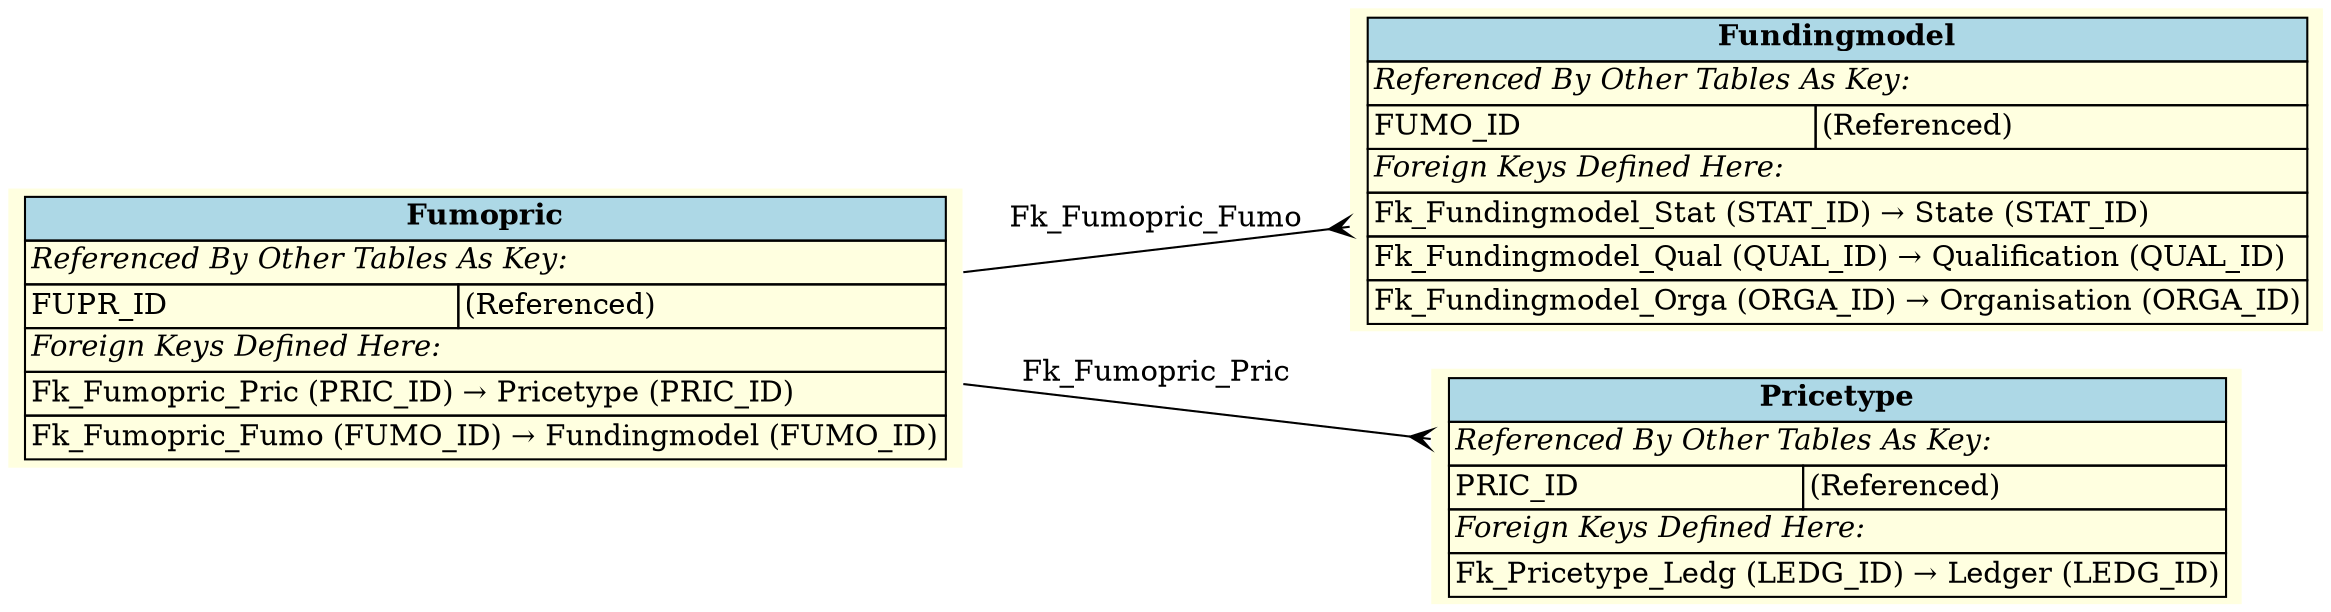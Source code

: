 digraph ERD {
  rankdir=LR;
  node [shape=plaintext, style=filled, fillcolor=lightyellow];
  edge [arrowhead=crow, arrowtail=none, dir=both, labelfontsize=10];

  "Fundingmodel" [
    label=<
    <TABLE BORDER="0" CELLBORDER="1" CELLSPACING="0" BGCOLOR="lightyellow">
      <TR><TD COLSPAN="2" BGCOLOR="lightblue"><B>Fundingmodel</B></TD></TR>
      <TR><TD COLSPAN="2" ALIGN="LEFT"><I>Referenced By Other Tables As Key:</I></TD></TR>
      <TR><TD ALIGN="LEFT">FUMO_ID</TD><TD ALIGN="LEFT">(Referenced)</TD></TR>
      <TR><TD COLSPAN="2" ALIGN="LEFT"><I>Foreign Keys Defined Here:</I></TD></TR>
      <TR><TD ALIGN="LEFT" COLSPAN="2">Fk_Fundingmodel_Stat (STAT_ID) &rarr; State (STAT_ID)</TD></TR>
      <TR><TD ALIGN="LEFT" COLSPAN="2">Fk_Fundingmodel_Qual (QUAL_ID) &rarr; Qualification (QUAL_ID)</TD></TR>
      <TR><TD ALIGN="LEFT" COLSPAN="2">Fk_Fundingmodel_Orga (ORGA_ID) &rarr; Organisation (ORGA_ID)</TD></TR>
    </TABLE>
    >
  ];

  "Pricetype" [
    label=<
    <TABLE BORDER="0" CELLBORDER="1" CELLSPACING="0" BGCOLOR="lightyellow">
      <TR><TD COLSPAN="2" BGCOLOR="lightblue"><B>Pricetype</B></TD></TR>
      <TR><TD COLSPAN="2" ALIGN="LEFT"><I>Referenced By Other Tables As Key:</I></TD></TR>
      <TR><TD ALIGN="LEFT">PRIC_ID</TD><TD ALIGN="LEFT">(Referenced)</TD></TR>
      <TR><TD COLSPAN="2" ALIGN="LEFT"><I>Foreign Keys Defined Here:</I></TD></TR>
      <TR><TD ALIGN="LEFT" COLSPAN="2">Fk_Pricetype_Ledg (LEDG_ID) &rarr; Ledger (LEDG_ID)</TD></TR>
    </TABLE>
    >
  ];

  "Fumopric" [
    label=<
    <TABLE BORDER="0" CELLBORDER="1" CELLSPACING="0" BGCOLOR="lightyellow">
      <TR><TD COLSPAN="2" BGCOLOR="lightblue"><B>Fumopric</B></TD></TR>
      <TR><TD COLSPAN="2" ALIGN="LEFT"><I>Referenced By Other Tables As Key:</I></TD></TR>
      <TR><TD ALIGN="LEFT">FUPR_ID</TD><TD ALIGN="LEFT">(Referenced)</TD></TR>
      <TR><TD COLSPAN="2" ALIGN="LEFT"><I>Foreign Keys Defined Here:</I></TD></TR>
      <TR><TD ALIGN="LEFT" COLSPAN="2">Fk_Fumopric_Pric (PRIC_ID) &rarr; Pricetype (PRIC_ID)</TD></TR>
      <TR><TD ALIGN="LEFT" COLSPAN="2">Fk_Fumopric_Fumo (FUMO_ID) &rarr; Fundingmodel (FUMO_ID)</TD></TR>
    </TABLE>
    >
  ];

  "Fumopric" -> "Fundingmodel" [label=" Fk_Fumopric_Fumo "];
  "Fumopric" -> "Pricetype" [label=" Fk_Fumopric_Pric "];
}

